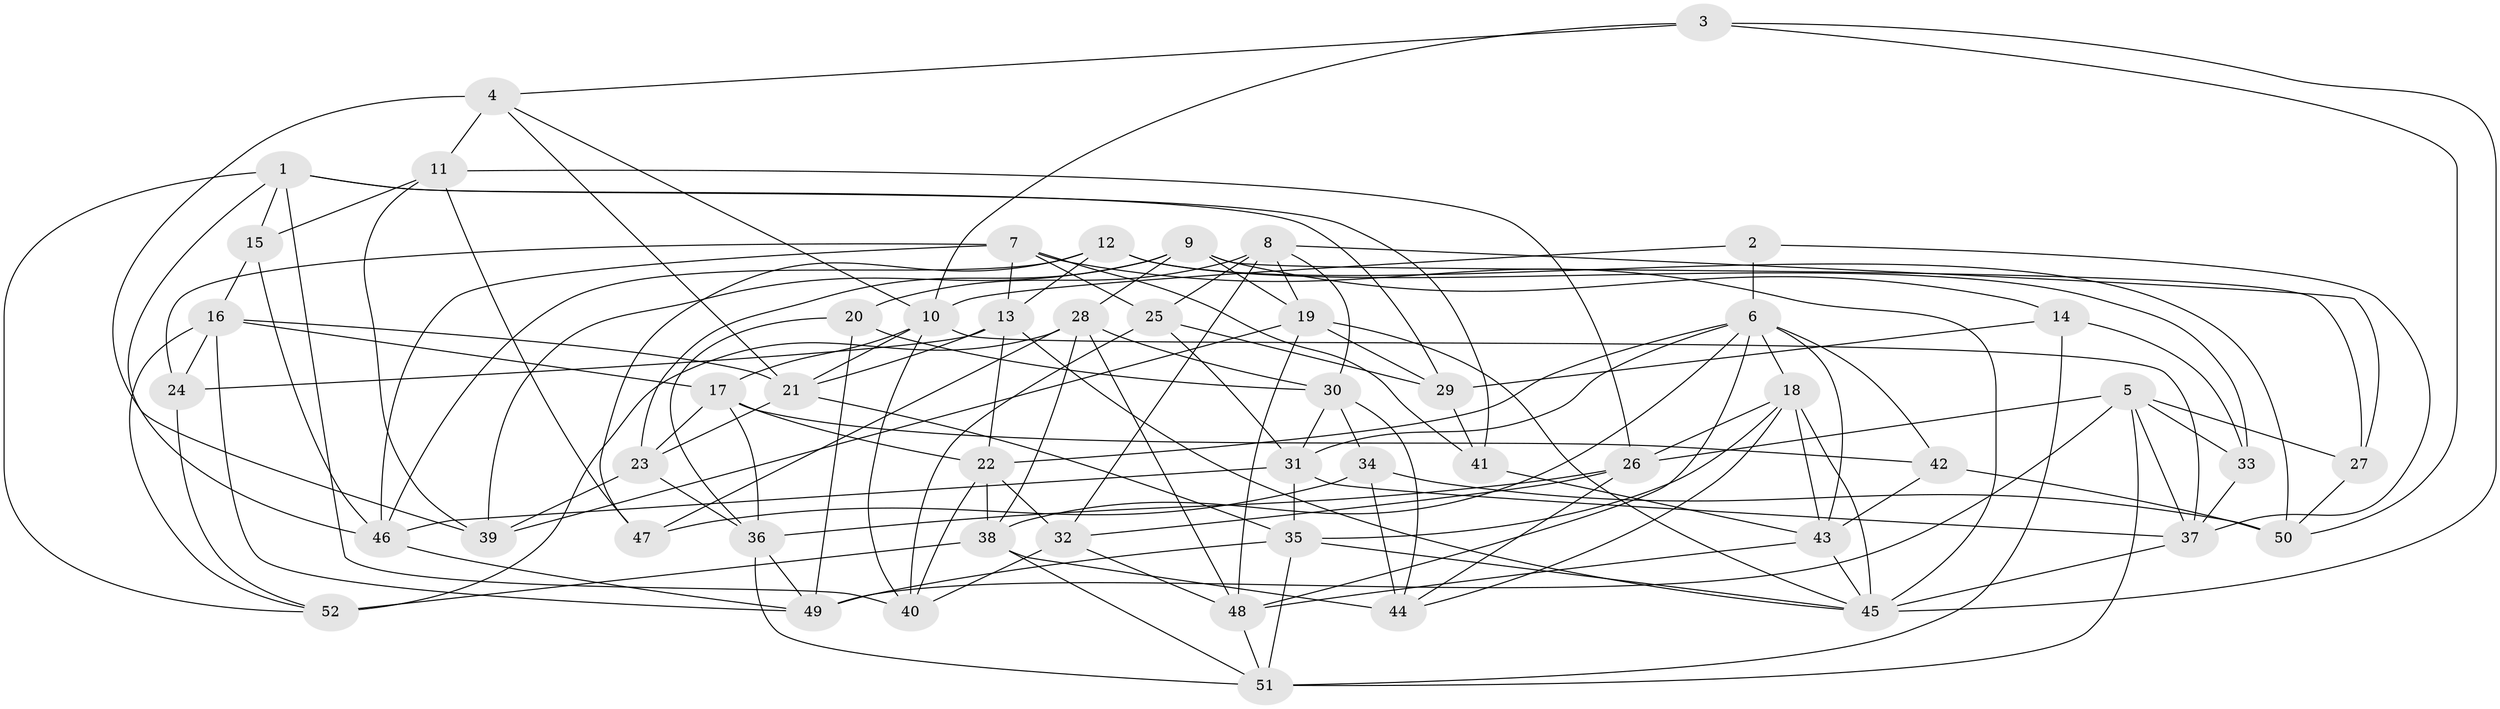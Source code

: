 // original degree distribution, {4: 1.0}
// Generated by graph-tools (version 1.1) at 2025/03/03/09/25 03:03:04]
// undirected, 52 vertices, 140 edges
graph export_dot {
graph [start="1"]
  node [color=gray90,style=filled];
  1;
  2;
  3;
  4;
  5;
  6;
  7;
  8;
  9;
  10;
  11;
  12;
  13;
  14;
  15;
  16;
  17;
  18;
  19;
  20;
  21;
  22;
  23;
  24;
  25;
  26;
  27;
  28;
  29;
  30;
  31;
  32;
  33;
  34;
  35;
  36;
  37;
  38;
  39;
  40;
  41;
  42;
  43;
  44;
  45;
  46;
  47;
  48;
  49;
  50;
  51;
  52;
  1 -- 15 [weight=1.0];
  1 -- 29 [weight=1.0];
  1 -- 40 [weight=1.0];
  1 -- 41 [weight=1.0];
  1 -- 46 [weight=1.0];
  1 -- 52 [weight=1.0];
  2 -- 6 [weight=2.0];
  2 -- 10 [weight=1.0];
  2 -- 37 [weight=1.0];
  3 -- 4 [weight=1.0];
  3 -- 10 [weight=1.0];
  3 -- 45 [weight=1.0];
  3 -- 50 [weight=1.0];
  4 -- 10 [weight=1.0];
  4 -- 11 [weight=2.0];
  4 -- 21 [weight=1.0];
  4 -- 39 [weight=1.0];
  5 -- 26 [weight=1.0];
  5 -- 27 [weight=1.0];
  5 -- 33 [weight=1.0];
  5 -- 37 [weight=1.0];
  5 -- 49 [weight=1.0];
  5 -- 51 [weight=1.0];
  6 -- 18 [weight=1.0];
  6 -- 22 [weight=2.0];
  6 -- 31 [weight=1.0];
  6 -- 38 [weight=1.0];
  6 -- 42 [weight=1.0];
  6 -- 43 [weight=1.0];
  6 -- 48 [weight=1.0];
  7 -- 13 [weight=1.0];
  7 -- 24 [weight=1.0];
  7 -- 25 [weight=1.0];
  7 -- 41 [weight=1.0];
  7 -- 45 [weight=1.0];
  7 -- 46 [weight=1.0];
  8 -- 19 [weight=1.0];
  8 -- 20 [weight=1.0];
  8 -- 25 [weight=1.0];
  8 -- 27 [weight=1.0];
  8 -- 30 [weight=1.0];
  8 -- 32 [weight=1.0];
  9 -- 14 [weight=1.0];
  9 -- 19 [weight=1.0];
  9 -- 23 [weight=1.0];
  9 -- 27 [weight=1.0];
  9 -- 28 [weight=1.0];
  9 -- 39 [weight=1.0];
  10 -- 17 [weight=1.0];
  10 -- 21 [weight=1.0];
  10 -- 37 [weight=2.0];
  10 -- 40 [weight=1.0];
  11 -- 15 [weight=1.0];
  11 -- 26 [weight=1.0];
  11 -- 39 [weight=1.0];
  11 -- 47 [weight=1.0];
  12 -- 13 [weight=1.0];
  12 -- 33 [weight=2.0];
  12 -- 46 [weight=1.0];
  12 -- 47 [weight=1.0];
  12 -- 50 [weight=1.0];
  13 -- 21 [weight=1.0];
  13 -- 22 [weight=1.0];
  13 -- 24 [weight=1.0];
  13 -- 45 [weight=1.0];
  14 -- 29 [weight=1.0];
  14 -- 33 [weight=1.0];
  14 -- 51 [weight=1.0];
  15 -- 16 [weight=1.0];
  15 -- 46 [weight=1.0];
  16 -- 17 [weight=1.0];
  16 -- 21 [weight=1.0];
  16 -- 24 [weight=1.0];
  16 -- 49 [weight=1.0];
  16 -- 52 [weight=1.0];
  17 -- 22 [weight=1.0];
  17 -- 23 [weight=1.0];
  17 -- 36 [weight=1.0];
  17 -- 42 [weight=1.0];
  18 -- 26 [weight=1.0];
  18 -- 35 [weight=1.0];
  18 -- 43 [weight=1.0];
  18 -- 44 [weight=1.0];
  18 -- 45 [weight=1.0];
  19 -- 29 [weight=1.0];
  19 -- 39 [weight=1.0];
  19 -- 45 [weight=1.0];
  19 -- 48 [weight=1.0];
  20 -- 30 [weight=1.0];
  20 -- 36 [weight=1.0];
  20 -- 49 [weight=1.0];
  21 -- 23 [weight=1.0];
  21 -- 35 [weight=1.0];
  22 -- 32 [weight=1.0];
  22 -- 38 [weight=2.0];
  22 -- 40 [weight=1.0];
  23 -- 36 [weight=1.0];
  23 -- 39 [weight=2.0];
  24 -- 52 [weight=1.0];
  25 -- 29 [weight=2.0];
  25 -- 31 [weight=1.0];
  25 -- 40 [weight=1.0];
  26 -- 32 [weight=1.0];
  26 -- 36 [weight=1.0];
  26 -- 44 [weight=1.0];
  27 -- 50 [weight=1.0];
  28 -- 30 [weight=1.0];
  28 -- 38 [weight=1.0];
  28 -- 47 [weight=1.0];
  28 -- 48 [weight=1.0];
  28 -- 52 [weight=1.0];
  29 -- 41 [weight=1.0];
  30 -- 31 [weight=1.0];
  30 -- 34 [weight=1.0];
  30 -- 44 [weight=1.0];
  31 -- 35 [weight=1.0];
  31 -- 37 [weight=1.0];
  31 -- 46 [weight=1.0];
  32 -- 40 [weight=2.0];
  32 -- 48 [weight=1.0];
  33 -- 37 [weight=2.0];
  34 -- 44 [weight=2.0];
  34 -- 47 [weight=1.0];
  34 -- 50 [weight=2.0];
  35 -- 45 [weight=1.0];
  35 -- 49 [weight=1.0];
  35 -- 51 [weight=1.0];
  36 -- 49 [weight=1.0];
  36 -- 51 [weight=1.0];
  37 -- 45 [weight=1.0];
  38 -- 44 [weight=1.0];
  38 -- 51 [weight=1.0];
  38 -- 52 [weight=2.0];
  41 -- 43 [weight=1.0];
  42 -- 43 [weight=1.0];
  42 -- 50 [weight=1.0];
  43 -- 45 [weight=1.0];
  43 -- 48 [weight=1.0];
  46 -- 49 [weight=1.0];
  48 -- 51 [weight=1.0];
}
